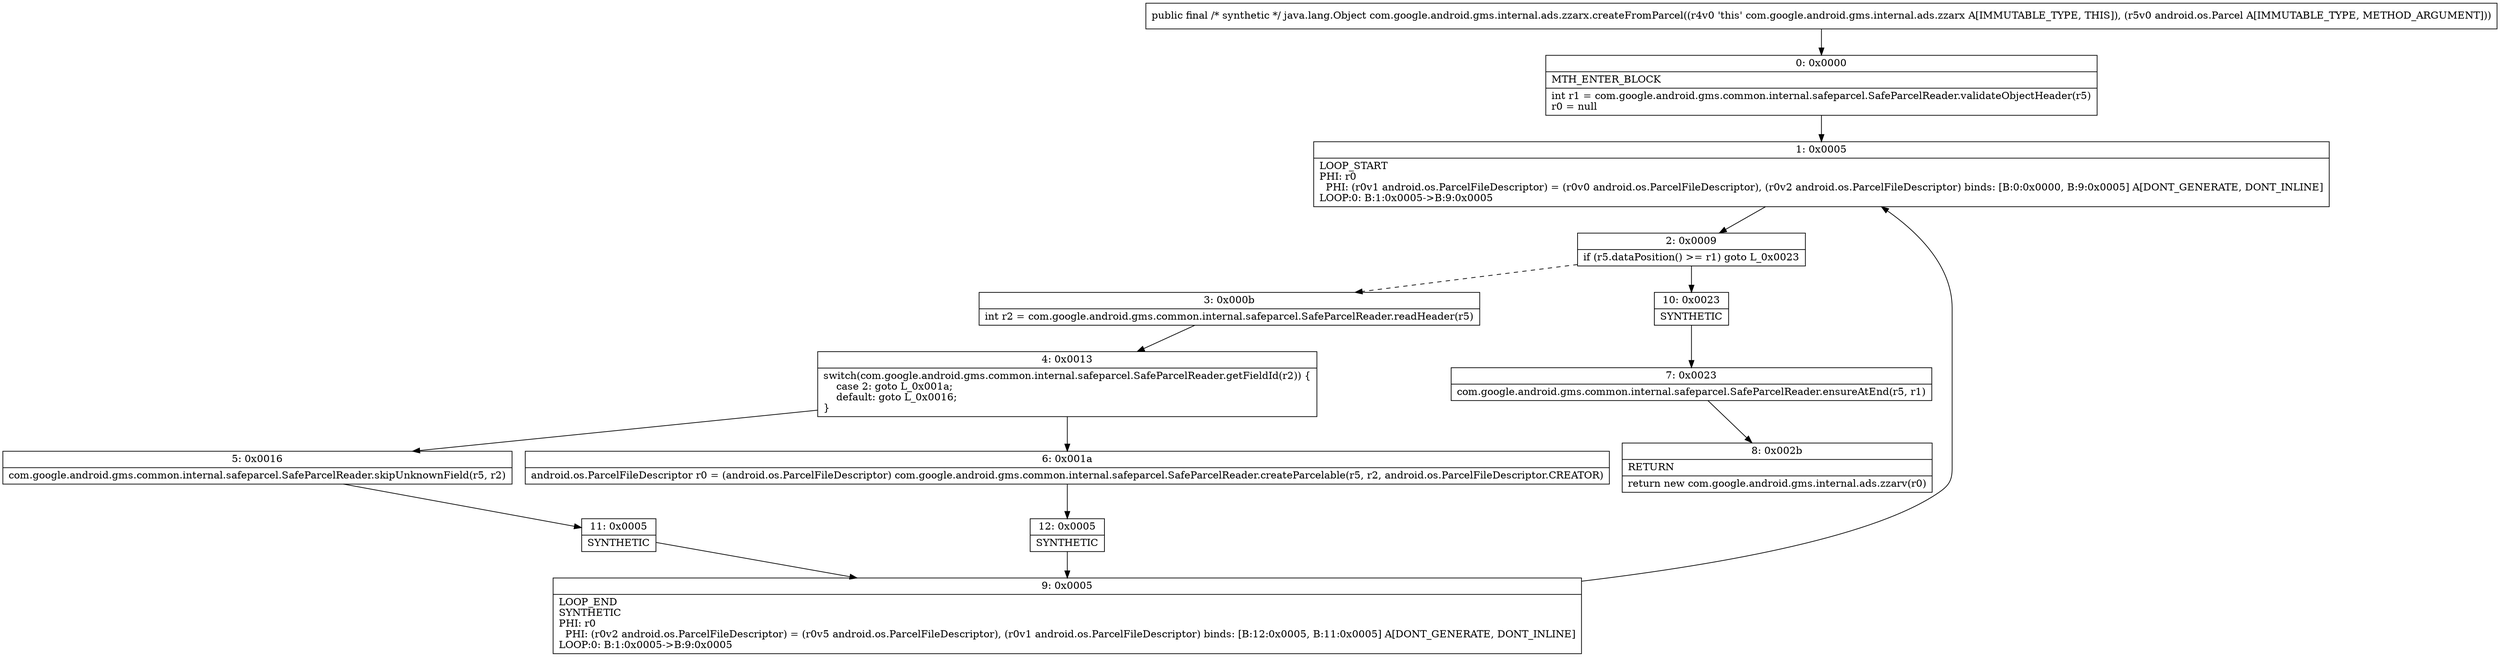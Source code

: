 digraph "CFG forcom.google.android.gms.internal.ads.zzarx.createFromParcel(Landroid\/os\/Parcel;)Ljava\/lang\/Object;" {
Node_0 [shape=record,label="{0\:\ 0x0000|MTH_ENTER_BLOCK\l|int r1 = com.google.android.gms.common.internal.safeparcel.SafeParcelReader.validateObjectHeader(r5)\lr0 = null\l}"];
Node_1 [shape=record,label="{1\:\ 0x0005|LOOP_START\lPHI: r0 \l  PHI: (r0v1 android.os.ParcelFileDescriptor) = (r0v0 android.os.ParcelFileDescriptor), (r0v2 android.os.ParcelFileDescriptor) binds: [B:0:0x0000, B:9:0x0005] A[DONT_GENERATE, DONT_INLINE]\lLOOP:0: B:1:0x0005\-\>B:9:0x0005\l}"];
Node_2 [shape=record,label="{2\:\ 0x0009|if (r5.dataPosition() \>= r1) goto L_0x0023\l}"];
Node_3 [shape=record,label="{3\:\ 0x000b|int r2 = com.google.android.gms.common.internal.safeparcel.SafeParcelReader.readHeader(r5)\l}"];
Node_4 [shape=record,label="{4\:\ 0x0013|switch(com.google.android.gms.common.internal.safeparcel.SafeParcelReader.getFieldId(r2)) \{\l    case 2: goto L_0x001a;\l    default: goto L_0x0016;\l\}\l}"];
Node_5 [shape=record,label="{5\:\ 0x0016|com.google.android.gms.common.internal.safeparcel.SafeParcelReader.skipUnknownField(r5, r2)\l}"];
Node_6 [shape=record,label="{6\:\ 0x001a|android.os.ParcelFileDescriptor r0 = (android.os.ParcelFileDescriptor) com.google.android.gms.common.internal.safeparcel.SafeParcelReader.createParcelable(r5, r2, android.os.ParcelFileDescriptor.CREATOR)\l}"];
Node_7 [shape=record,label="{7\:\ 0x0023|com.google.android.gms.common.internal.safeparcel.SafeParcelReader.ensureAtEnd(r5, r1)\l}"];
Node_8 [shape=record,label="{8\:\ 0x002b|RETURN\l|return new com.google.android.gms.internal.ads.zzarv(r0)\l}"];
Node_9 [shape=record,label="{9\:\ 0x0005|LOOP_END\lSYNTHETIC\lPHI: r0 \l  PHI: (r0v2 android.os.ParcelFileDescriptor) = (r0v5 android.os.ParcelFileDescriptor), (r0v1 android.os.ParcelFileDescriptor) binds: [B:12:0x0005, B:11:0x0005] A[DONT_GENERATE, DONT_INLINE]\lLOOP:0: B:1:0x0005\-\>B:9:0x0005\l}"];
Node_10 [shape=record,label="{10\:\ 0x0023|SYNTHETIC\l}"];
Node_11 [shape=record,label="{11\:\ 0x0005|SYNTHETIC\l}"];
Node_12 [shape=record,label="{12\:\ 0x0005|SYNTHETIC\l}"];
MethodNode[shape=record,label="{public final \/* synthetic *\/ java.lang.Object com.google.android.gms.internal.ads.zzarx.createFromParcel((r4v0 'this' com.google.android.gms.internal.ads.zzarx A[IMMUTABLE_TYPE, THIS]), (r5v0 android.os.Parcel A[IMMUTABLE_TYPE, METHOD_ARGUMENT])) }"];
MethodNode -> Node_0;
Node_0 -> Node_1;
Node_1 -> Node_2;
Node_2 -> Node_3[style=dashed];
Node_2 -> Node_10;
Node_3 -> Node_4;
Node_4 -> Node_5;
Node_4 -> Node_6;
Node_5 -> Node_11;
Node_6 -> Node_12;
Node_7 -> Node_8;
Node_9 -> Node_1;
Node_10 -> Node_7;
Node_11 -> Node_9;
Node_12 -> Node_9;
}

